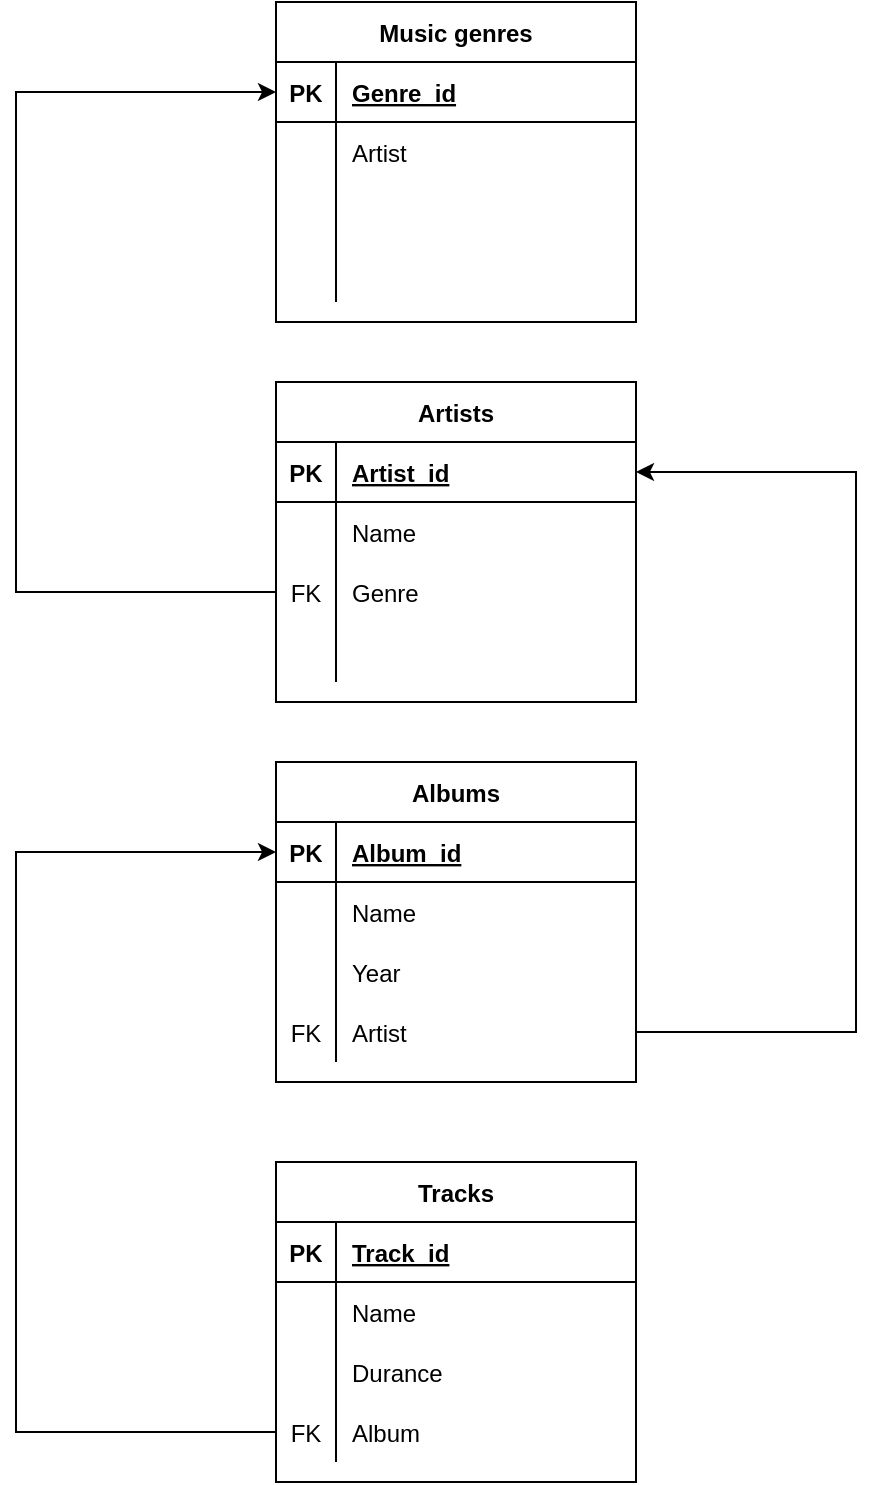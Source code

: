 <mxfile version="20.5.1" type="github"><diagram id="_W1O21IZRJqEgrOGYWbQ" name="Страница 1"><mxGraphModel dx="872" dy="518" grid="1" gridSize="10" guides="1" tooltips="1" connect="1" arrows="1" fold="1" page="1" pageScale="1" pageWidth="827" pageHeight="1169" math="0" shadow="0"><root><mxCell id="0"/><mxCell id="1" parent="0"/><mxCell id="2Tg4escLQiEmbmtCvw2U-1" value="Music genres" style="shape=table;startSize=30;container=1;collapsible=1;childLayout=tableLayout;fixedRows=1;rowLines=0;fontStyle=1;align=center;resizeLast=1;" vertex="1" parent="1"><mxGeometry x="300" y="10" width="180" height="160" as="geometry"/></mxCell><mxCell id="2Tg4escLQiEmbmtCvw2U-2" value="" style="shape=tableRow;horizontal=0;startSize=0;swimlaneHead=0;swimlaneBody=0;fillColor=none;collapsible=0;dropTarget=0;points=[[0,0.5],[1,0.5]];portConstraint=eastwest;top=0;left=0;right=0;bottom=1;" vertex="1" parent="2Tg4escLQiEmbmtCvw2U-1"><mxGeometry y="30" width="180" height="30" as="geometry"/></mxCell><mxCell id="2Tg4escLQiEmbmtCvw2U-3" value="PK" style="shape=partialRectangle;connectable=0;fillColor=none;top=0;left=0;bottom=0;right=0;fontStyle=1;overflow=hidden;" vertex="1" parent="2Tg4escLQiEmbmtCvw2U-2"><mxGeometry width="30" height="30" as="geometry"><mxRectangle width="30" height="30" as="alternateBounds"/></mxGeometry></mxCell><mxCell id="2Tg4escLQiEmbmtCvw2U-4" value="Genre_id" style="shape=partialRectangle;connectable=0;fillColor=none;top=0;left=0;bottom=0;right=0;align=left;spacingLeft=6;fontStyle=5;overflow=hidden;" vertex="1" parent="2Tg4escLQiEmbmtCvw2U-2"><mxGeometry x="30" width="150" height="30" as="geometry"><mxRectangle width="150" height="30" as="alternateBounds"/></mxGeometry></mxCell><mxCell id="2Tg4escLQiEmbmtCvw2U-5" value="" style="shape=tableRow;horizontal=0;startSize=0;swimlaneHead=0;swimlaneBody=0;fillColor=none;collapsible=0;dropTarget=0;points=[[0,0.5],[1,0.5]];portConstraint=eastwest;top=0;left=0;right=0;bottom=0;" vertex="1" parent="2Tg4escLQiEmbmtCvw2U-1"><mxGeometry y="60" width="180" height="30" as="geometry"/></mxCell><mxCell id="2Tg4escLQiEmbmtCvw2U-6" value="" style="shape=partialRectangle;connectable=0;fillColor=none;top=0;left=0;bottom=0;right=0;editable=1;overflow=hidden;" vertex="1" parent="2Tg4escLQiEmbmtCvw2U-5"><mxGeometry width="30" height="30" as="geometry"><mxRectangle width="30" height="30" as="alternateBounds"/></mxGeometry></mxCell><mxCell id="2Tg4escLQiEmbmtCvw2U-7" value="Artist" style="shape=partialRectangle;connectable=0;fillColor=none;top=0;left=0;bottom=0;right=0;align=left;spacingLeft=6;overflow=hidden;" vertex="1" parent="2Tg4escLQiEmbmtCvw2U-5"><mxGeometry x="30" width="150" height="30" as="geometry"><mxRectangle width="150" height="30" as="alternateBounds"/></mxGeometry></mxCell><mxCell id="2Tg4escLQiEmbmtCvw2U-8" value="" style="shape=tableRow;horizontal=0;startSize=0;swimlaneHead=0;swimlaneBody=0;fillColor=none;collapsible=0;dropTarget=0;points=[[0,0.5],[1,0.5]];portConstraint=eastwest;top=0;left=0;right=0;bottom=0;" vertex="1" parent="2Tg4escLQiEmbmtCvw2U-1"><mxGeometry y="90" width="180" height="30" as="geometry"/></mxCell><mxCell id="2Tg4escLQiEmbmtCvw2U-9" value="" style="shape=partialRectangle;connectable=0;fillColor=none;top=0;left=0;bottom=0;right=0;editable=1;overflow=hidden;" vertex="1" parent="2Tg4escLQiEmbmtCvw2U-8"><mxGeometry width="30" height="30" as="geometry"><mxRectangle width="30" height="30" as="alternateBounds"/></mxGeometry></mxCell><mxCell id="2Tg4escLQiEmbmtCvw2U-10" value="" style="shape=partialRectangle;connectable=0;fillColor=none;top=0;left=0;bottom=0;right=0;align=left;spacingLeft=6;overflow=hidden;" vertex="1" parent="2Tg4escLQiEmbmtCvw2U-8"><mxGeometry x="30" width="150" height="30" as="geometry"><mxRectangle width="150" height="30" as="alternateBounds"/></mxGeometry></mxCell><mxCell id="2Tg4escLQiEmbmtCvw2U-11" value="" style="shape=tableRow;horizontal=0;startSize=0;swimlaneHead=0;swimlaneBody=0;fillColor=none;collapsible=0;dropTarget=0;points=[[0,0.5],[1,0.5]];portConstraint=eastwest;top=0;left=0;right=0;bottom=0;" vertex="1" parent="2Tg4escLQiEmbmtCvw2U-1"><mxGeometry y="120" width="180" height="30" as="geometry"/></mxCell><mxCell id="2Tg4escLQiEmbmtCvw2U-12" value="" style="shape=partialRectangle;connectable=0;fillColor=none;top=0;left=0;bottom=0;right=0;editable=1;overflow=hidden;" vertex="1" parent="2Tg4escLQiEmbmtCvw2U-11"><mxGeometry width="30" height="30" as="geometry"><mxRectangle width="30" height="30" as="alternateBounds"/></mxGeometry></mxCell><mxCell id="2Tg4escLQiEmbmtCvw2U-13" value="" style="shape=partialRectangle;connectable=0;fillColor=none;top=0;left=0;bottom=0;right=0;align=left;spacingLeft=6;overflow=hidden;" vertex="1" parent="2Tg4escLQiEmbmtCvw2U-11"><mxGeometry x="30" width="150" height="30" as="geometry"><mxRectangle width="150" height="30" as="alternateBounds"/></mxGeometry></mxCell><mxCell id="2Tg4escLQiEmbmtCvw2U-14" value="Artists" style="shape=table;startSize=30;container=1;collapsible=1;childLayout=tableLayout;fixedRows=1;rowLines=0;fontStyle=1;align=center;resizeLast=1;" vertex="1" parent="1"><mxGeometry x="300" y="200" width="180" height="160" as="geometry"/></mxCell><mxCell id="2Tg4escLQiEmbmtCvw2U-15" value="" style="shape=tableRow;horizontal=0;startSize=0;swimlaneHead=0;swimlaneBody=0;fillColor=none;collapsible=0;dropTarget=0;points=[[0,0.5],[1,0.5]];portConstraint=eastwest;top=0;left=0;right=0;bottom=1;" vertex="1" parent="2Tg4escLQiEmbmtCvw2U-14"><mxGeometry y="30" width="180" height="30" as="geometry"/></mxCell><mxCell id="2Tg4escLQiEmbmtCvw2U-16" value="PK" style="shape=partialRectangle;connectable=0;fillColor=none;top=0;left=0;bottom=0;right=0;fontStyle=1;overflow=hidden;" vertex="1" parent="2Tg4escLQiEmbmtCvw2U-15"><mxGeometry width="30" height="30" as="geometry"><mxRectangle width="30" height="30" as="alternateBounds"/></mxGeometry></mxCell><mxCell id="2Tg4escLQiEmbmtCvw2U-17" value="Artist_id" style="shape=partialRectangle;connectable=0;fillColor=none;top=0;left=0;bottom=0;right=0;align=left;spacingLeft=6;fontStyle=5;overflow=hidden;" vertex="1" parent="2Tg4escLQiEmbmtCvw2U-15"><mxGeometry x="30" width="150" height="30" as="geometry"><mxRectangle width="150" height="30" as="alternateBounds"/></mxGeometry></mxCell><mxCell id="2Tg4escLQiEmbmtCvw2U-18" value="" style="shape=tableRow;horizontal=0;startSize=0;swimlaneHead=0;swimlaneBody=0;fillColor=none;collapsible=0;dropTarget=0;points=[[0,0.5],[1,0.5]];portConstraint=eastwest;top=0;left=0;right=0;bottom=0;" vertex="1" parent="2Tg4escLQiEmbmtCvw2U-14"><mxGeometry y="60" width="180" height="30" as="geometry"/></mxCell><mxCell id="2Tg4escLQiEmbmtCvw2U-19" value="" style="shape=partialRectangle;connectable=0;fillColor=none;top=0;left=0;bottom=0;right=0;editable=1;overflow=hidden;" vertex="1" parent="2Tg4escLQiEmbmtCvw2U-18"><mxGeometry width="30" height="30" as="geometry"><mxRectangle width="30" height="30" as="alternateBounds"/></mxGeometry></mxCell><mxCell id="2Tg4escLQiEmbmtCvw2U-20" value="Name" style="shape=partialRectangle;connectable=0;fillColor=none;top=0;left=0;bottom=0;right=0;align=left;spacingLeft=6;overflow=hidden;" vertex="1" parent="2Tg4escLQiEmbmtCvw2U-18"><mxGeometry x="30" width="150" height="30" as="geometry"><mxRectangle width="150" height="30" as="alternateBounds"/></mxGeometry></mxCell><mxCell id="2Tg4escLQiEmbmtCvw2U-21" value="" style="shape=tableRow;horizontal=0;startSize=0;swimlaneHead=0;swimlaneBody=0;fillColor=none;collapsible=0;dropTarget=0;points=[[0,0.5],[1,0.5]];portConstraint=eastwest;top=0;left=0;right=0;bottom=0;" vertex="1" parent="2Tg4escLQiEmbmtCvw2U-14"><mxGeometry y="90" width="180" height="30" as="geometry"/></mxCell><mxCell id="2Tg4escLQiEmbmtCvw2U-22" value="FK" style="shape=partialRectangle;connectable=0;fillColor=none;top=0;left=0;bottom=0;right=0;editable=1;overflow=hidden;" vertex="1" parent="2Tg4escLQiEmbmtCvw2U-21"><mxGeometry width="30" height="30" as="geometry"><mxRectangle width="30" height="30" as="alternateBounds"/></mxGeometry></mxCell><mxCell id="2Tg4escLQiEmbmtCvw2U-23" value="Genre" style="shape=partialRectangle;connectable=0;fillColor=none;top=0;left=0;bottom=0;right=0;align=left;spacingLeft=6;overflow=hidden;" vertex="1" parent="2Tg4escLQiEmbmtCvw2U-21"><mxGeometry x="30" width="150" height="30" as="geometry"><mxRectangle width="150" height="30" as="alternateBounds"/></mxGeometry></mxCell><mxCell id="2Tg4escLQiEmbmtCvw2U-24" value="" style="shape=tableRow;horizontal=0;startSize=0;swimlaneHead=0;swimlaneBody=0;fillColor=none;collapsible=0;dropTarget=0;points=[[0,0.5],[1,0.5]];portConstraint=eastwest;top=0;left=0;right=0;bottom=0;" vertex="1" parent="2Tg4escLQiEmbmtCvw2U-14"><mxGeometry y="120" width="180" height="30" as="geometry"/></mxCell><mxCell id="2Tg4escLQiEmbmtCvw2U-25" value="" style="shape=partialRectangle;connectable=0;fillColor=none;top=0;left=0;bottom=0;right=0;editable=1;overflow=hidden;" vertex="1" parent="2Tg4escLQiEmbmtCvw2U-24"><mxGeometry width="30" height="30" as="geometry"><mxRectangle width="30" height="30" as="alternateBounds"/></mxGeometry></mxCell><mxCell id="2Tg4escLQiEmbmtCvw2U-26" value="" style="shape=partialRectangle;connectable=0;fillColor=none;top=0;left=0;bottom=0;right=0;align=left;spacingLeft=6;overflow=hidden;" vertex="1" parent="2Tg4escLQiEmbmtCvw2U-24"><mxGeometry x="30" width="150" height="30" as="geometry"><mxRectangle width="150" height="30" as="alternateBounds"/></mxGeometry></mxCell><mxCell id="2Tg4escLQiEmbmtCvw2U-27" value="Albums" style="shape=table;startSize=30;container=1;collapsible=1;childLayout=tableLayout;fixedRows=1;rowLines=0;fontStyle=1;align=center;resizeLast=1;" vertex="1" parent="1"><mxGeometry x="300" y="390" width="180" height="160" as="geometry"/></mxCell><mxCell id="2Tg4escLQiEmbmtCvw2U-28" value="" style="shape=tableRow;horizontal=0;startSize=0;swimlaneHead=0;swimlaneBody=0;fillColor=none;collapsible=0;dropTarget=0;points=[[0,0.5],[1,0.5]];portConstraint=eastwest;top=0;left=0;right=0;bottom=1;" vertex="1" parent="2Tg4escLQiEmbmtCvw2U-27"><mxGeometry y="30" width="180" height="30" as="geometry"/></mxCell><mxCell id="2Tg4escLQiEmbmtCvw2U-29" value="PK" style="shape=partialRectangle;connectable=0;fillColor=none;top=0;left=0;bottom=0;right=0;fontStyle=1;overflow=hidden;" vertex="1" parent="2Tg4escLQiEmbmtCvw2U-28"><mxGeometry width="30" height="30" as="geometry"><mxRectangle width="30" height="30" as="alternateBounds"/></mxGeometry></mxCell><mxCell id="2Tg4escLQiEmbmtCvw2U-30" value="Album_id" style="shape=partialRectangle;connectable=0;fillColor=none;top=0;left=0;bottom=0;right=0;align=left;spacingLeft=6;fontStyle=5;overflow=hidden;" vertex="1" parent="2Tg4escLQiEmbmtCvw2U-28"><mxGeometry x="30" width="150" height="30" as="geometry"><mxRectangle width="150" height="30" as="alternateBounds"/></mxGeometry></mxCell><mxCell id="2Tg4escLQiEmbmtCvw2U-31" value="" style="shape=tableRow;horizontal=0;startSize=0;swimlaneHead=0;swimlaneBody=0;fillColor=none;collapsible=0;dropTarget=0;points=[[0,0.5],[1,0.5]];portConstraint=eastwest;top=0;left=0;right=0;bottom=0;" vertex="1" parent="2Tg4escLQiEmbmtCvw2U-27"><mxGeometry y="60" width="180" height="30" as="geometry"/></mxCell><mxCell id="2Tg4escLQiEmbmtCvw2U-32" value="" style="shape=partialRectangle;connectable=0;fillColor=none;top=0;left=0;bottom=0;right=0;editable=1;overflow=hidden;" vertex="1" parent="2Tg4escLQiEmbmtCvw2U-31"><mxGeometry width="30" height="30" as="geometry"><mxRectangle width="30" height="30" as="alternateBounds"/></mxGeometry></mxCell><mxCell id="2Tg4escLQiEmbmtCvw2U-33" value="Name" style="shape=partialRectangle;connectable=0;fillColor=none;top=0;left=0;bottom=0;right=0;align=left;spacingLeft=6;overflow=hidden;" vertex="1" parent="2Tg4escLQiEmbmtCvw2U-31"><mxGeometry x="30" width="150" height="30" as="geometry"><mxRectangle width="150" height="30" as="alternateBounds"/></mxGeometry></mxCell><mxCell id="2Tg4escLQiEmbmtCvw2U-34" value="" style="shape=tableRow;horizontal=0;startSize=0;swimlaneHead=0;swimlaneBody=0;fillColor=none;collapsible=0;dropTarget=0;points=[[0,0.5],[1,0.5]];portConstraint=eastwest;top=0;left=0;right=0;bottom=0;" vertex="1" parent="2Tg4escLQiEmbmtCvw2U-27"><mxGeometry y="90" width="180" height="30" as="geometry"/></mxCell><mxCell id="2Tg4escLQiEmbmtCvw2U-35" value="" style="shape=partialRectangle;connectable=0;fillColor=none;top=0;left=0;bottom=0;right=0;editable=1;overflow=hidden;" vertex="1" parent="2Tg4escLQiEmbmtCvw2U-34"><mxGeometry width="30" height="30" as="geometry"><mxRectangle width="30" height="30" as="alternateBounds"/></mxGeometry></mxCell><mxCell id="2Tg4escLQiEmbmtCvw2U-36" value="Year" style="shape=partialRectangle;connectable=0;fillColor=none;top=0;left=0;bottom=0;right=0;align=left;spacingLeft=6;overflow=hidden;" vertex="1" parent="2Tg4escLQiEmbmtCvw2U-34"><mxGeometry x="30" width="150" height="30" as="geometry"><mxRectangle width="150" height="30" as="alternateBounds"/></mxGeometry></mxCell><mxCell id="2Tg4escLQiEmbmtCvw2U-37" value="" style="shape=tableRow;horizontal=0;startSize=0;swimlaneHead=0;swimlaneBody=0;fillColor=none;collapsible=0;dropTarget=0;points=[[0,0.5],[1,0.5]];portConstraint=eastwest;top=0;left=0;right=0;bottom=0;" vertex="1" parent="2Tg4escLQiEmbmtCvw2U-27"><mxGeometry y="120" width="180" height="30" as="geometry"/></mxCell><mxCell id="2Tg4escLQiEmbmtCvw2U-38" value="FK" style="shape=partialRectangle;connectable=0;fillColor=none;top=0;left=0;bottom=0;right=0;editable=1;overflow=hidden;" vertex="1" parent="2Tg4escLQiEmbmtCvw2U-37"><mxGeometry width="30" height="30" as="geometry"><mxRectangle width="30" height="30" as="alternateBounds"/></mxGeometry></mxCell><mxCell id="2Tg4escLQiEmbmtCvw2U-39" value="Artist" style="shape=partialRectangle;connectable=0;fillColor=none;top=0;left=0;bottom=0;right=0;align=left;spacingLeft=6;overflow=hidden;" vertex="1" parent="2Tg4escLQiEmbmtCvw2U-37"><mxGeometry x="30" width="150" height="30" as="geometry"><mxRectangle width="150" height="30" as="alternateBounds"/></mxGeometry></mxCell><mxCell id="2Tg4escLQiEmbmtCvw2U-44" value="Tracks" style="shape=table;startSize=30;container=1;collapsible=1;childLayout=tableLayout;fixedRows=1;rowLines=0;fontStyle=1;align=center;resizeLast=1;" vertex="1" parent="1"><mxGeometry x="300" y="590" width="180" height="160" as="geometry"/></mxCell><mxCell id="2Tg4escLQiEmbmtCvw2U-45" value="" style="shape=tableRow;horizontal=0;startSize=0;swimlaneHead=0;swimlaneBody=0;fillColor=none;collapsible=0;dropTarget=0;points=[[0,0.5],[1,0.5]];portConstraint=eastwest;top=0;left=0;right=0;bottom=1;" vertex="1" parent="2Tg4escLQiEmbmtCvw2U-44"><mxGeometry y="30" width="180" height="30" as="geometry"/></mxCell><mxCell id="2Tg4escLQiEmbmtCvw2U-46" value="PK" style="shape=partialRectangle;connectable=0;fillColor=none;top=0;left=0;bottom=0;right=0;fontStyle=1;overflow=hidden;" vertex="1" parent="2Tg4escLQiEmbmtCvw2U-45"><mxGeometry width="30" height="30" as="geometry"><mxRectangle width="30" height="30" as="alternateBounds"/></mxGeometry></mxCell><mxCell id="2Tg4escLQiEmbmtCvw2U-47" value="Track_id" style="shape=partialRectangle;connectable=0;fillColor=none;top=0;left=0;bottom=0;right=0;align=left;spacingLeft=6;fontStyle=5;overflow=hidden;" vertex="1" parent="2Tg4escLQiEmbmtCvw2U-45"><mxGeometry x="30" width="150" height="30" as="geometry"><mxRectangle width="150" height="30" as="alternateBounds"/></mxGeometry></mxCell><mxCell id="2Tg4escLQiEmbmtCvw2U-48" value="" style="shape=tableRow;horizontal=0;startSize=0;swimlaneHead=0;swimlaneBody=0;fillColor=none;collapsible=0;dropTarget=0;points=[[0,0.5],[1,0.5]];portConstraint=eastwest;top=0;left=0;right=0;bottom=0;" vertex="1" parent="2Tg4escLQiEmbmtCvw2U-44"><mxGeometry y="60" width="180" height="30" as="geometry"/></mxCell><mxCell id="2Tg4escLQiEmbmtCvw2U-49" value="" style="shape=partialRectangle;connectable=0;fillColor=none;top=0;left=0;bottom=0;right=0;editable=1;overflow=hidden;" vertex="1" parent="2Tg4escLQiEmbmtCvw2U-48"><mxGeometry width="30" height="30" as="geometry"><mxRectangle width="30" height="30" as="alternateBounds"/></mxGeometry></mxCell><mxCell id="2Tg4escLQiEmbmtCvw2U-50" value="Name" style="shape=partialRectangle;connectable=0;fillColor=none;top=0;left=0;bottom=0;right=0;align=left;spacingLeft=6;overflow=hidden;" vertex="1" parent="2Tg4escLQiEmbmtCvw2U-48"><mxGeometry x="30" width="150" height="30" as="geometry"><mxRectangle width="150" height="30" as="alternateBounds"/></mxGeometry></mxCell><mxCell id="2Tg4escLQiEmbmtCvw2U-51" value="" style="shape=tableRow;horizontal=0;startSize=0;swimlaneHead=0;swimlaneBody=0;fillColor=none;collapsible=0;dropTarget=0;points=[[0,0.5],[1,0.5]];portConstraint=eastwest;top=0;left=0;right=0;bottom=0;" vertex="1" parent="2Tg4escLQiEmbmtCvw2U-44"><mxGeometry y="90" width="180" height="30" as="geometry"/></mxCell><mxCell id="2Tg4escLQiEmbmtCvw2U-52" value="" style="shape=partialRectangle;connectable=0;fillColor=none;top=0;left=0;bottom=0;right=0;editable=1;overflow=hidden;" vertex="1" parent="2Tg4escLQiEmbmtCvw2U-51"><mxGeometry width="30" height="30" as="geometry"><mxRectangle width="30" height="30" as="alternateBounds"/></mxGeometry></mxCell><mxCell id="2Tg4escLQiEmbmtCvw2U-53" value="Durance" style="shape=partialRectangle;connectable=0;fillColor=none;top=0;left=0;bottom=0;right=0;align=left;spacingLeft=6;overflow=hidden;" vertex="1" parent="2Tg4escLQiEmbmtCvw2U-51"><mxGeometry x="30" width="150" height="30" as="geometry"><mxRectangle width="150" height="30" as="alternateBounds"/></mxGeometry></mxCell><mxCell id="2Tg4escLQiEmbmtCvw2U-54" value="" style="shape=tableRow;horizontal=0;startSize=0;swimlaneHead=0;swimlaneBody=0;fillColor=none;collapsible=0;dropTarget=0;points=[[0,0.5],[1,0.5]];portConstraint=eastwest;top=0;left=0;right=0;bottom=0;" vertex="1" parent="2Tg4escLQiEmbmtCvw2U-44"><mxGeometry y="120" width="180" height="30" as="geometry"/></mxCell><mxCell id="2Tg4escLQiEmbmtCvw2U-55" value="FK" style="shape=partialRectangle;connectable=0;fillColor=none;top=0;left=0;bottom=0;right=0;editable=1;overflow=hidden;" vertex="1" parent="2Tg4escLQiEmbmtCvw2U-54"><mxGeometry width="30" height="30" as="geometry"><mxRectangle width="30" height="30" as="alternateBounds"/></mxGeometry></mxCell><mxCell id="2Tg4escLQiEmbmtCvw2U-56" value="Album" style="shape=partialRectangle;connectable=0;fillColor=none;top=0;left=0;bottom=0;right=0;align=left;spacingLeft=6;overflow=hidden;" vertex="1" parent="2Tg4escLQiEmbmtCvw2U-54"><mxGeometry x="30" width="150" height="30" as="geometry"><mxRectangle width="150" height="30" as="alternateBounds"/></mxGeometry></mxCell><mxCell id="2Tg4escLQiEmbmtCvw2U-59" style="edgeStyle=orthogonalEdgeStyle;rounded=0;orthogonalLoop=1;jettySize=auto;html=1;entryX=0;entryY=0.5;entryDx=0;entryDy=0;" edge="1" parent="1" source="2Tg4escLQiEmbmtCvw2U-21" target="2Tg4escLQiEmbmtCvw2U-2"><mxGeometry relative="1" as="geometry"><Array as="points"><mxPoint x="170" y="305"/><mxPoint x="170" y="55"/></Array></mxGeometry></mxCell><mxCell id="2Tg4escLQiEmbmtCvw2U-60" style="edgeStyle=orthogonalEdgeStyle;rounded=0;orthogonalLoop=1;jettySize=auto;html=1;exitX=1;exitY=0.5;exitDx=0;exitDy=0;" edge="1" parent="1" source="2Tg4escLQiEmbmtCvw2U-37" target="2Tg4escLQiEmbmtCvw2U-15"><mxGeometry relative="1" as="geometry"><Array as="points"><mxPoint x="590" y="525"/><mxPoint x="590" y="245"/></Array></mxGeometry></mxCell><mxCell id="2Tg4escLQiEmbmtCvw2U-61" style="edgeStyle=orthogonalEdgeStyle;rounded=0;orthogonalLoop=1;jettySize=auto;html=1;exitX=0;exitY=0.5;exitDx=0;exitDy=0;entryX=0;entryY=0.5;entryDx=0;entryDy=0;" edge="1" parent="1" source="2Tg4escLQiEmbmtCvw2U-54" target="2Tg4escLQiEmbmtCvw2U-28"><mxGeometry relative="1" as="geometry"><Array as="points"><mxPoint x="170" y="725"/><mxPoint x="170" y="435"/></Array></mxGeometry></mxCell></root></mxGraphModel></diagram></mxfile>